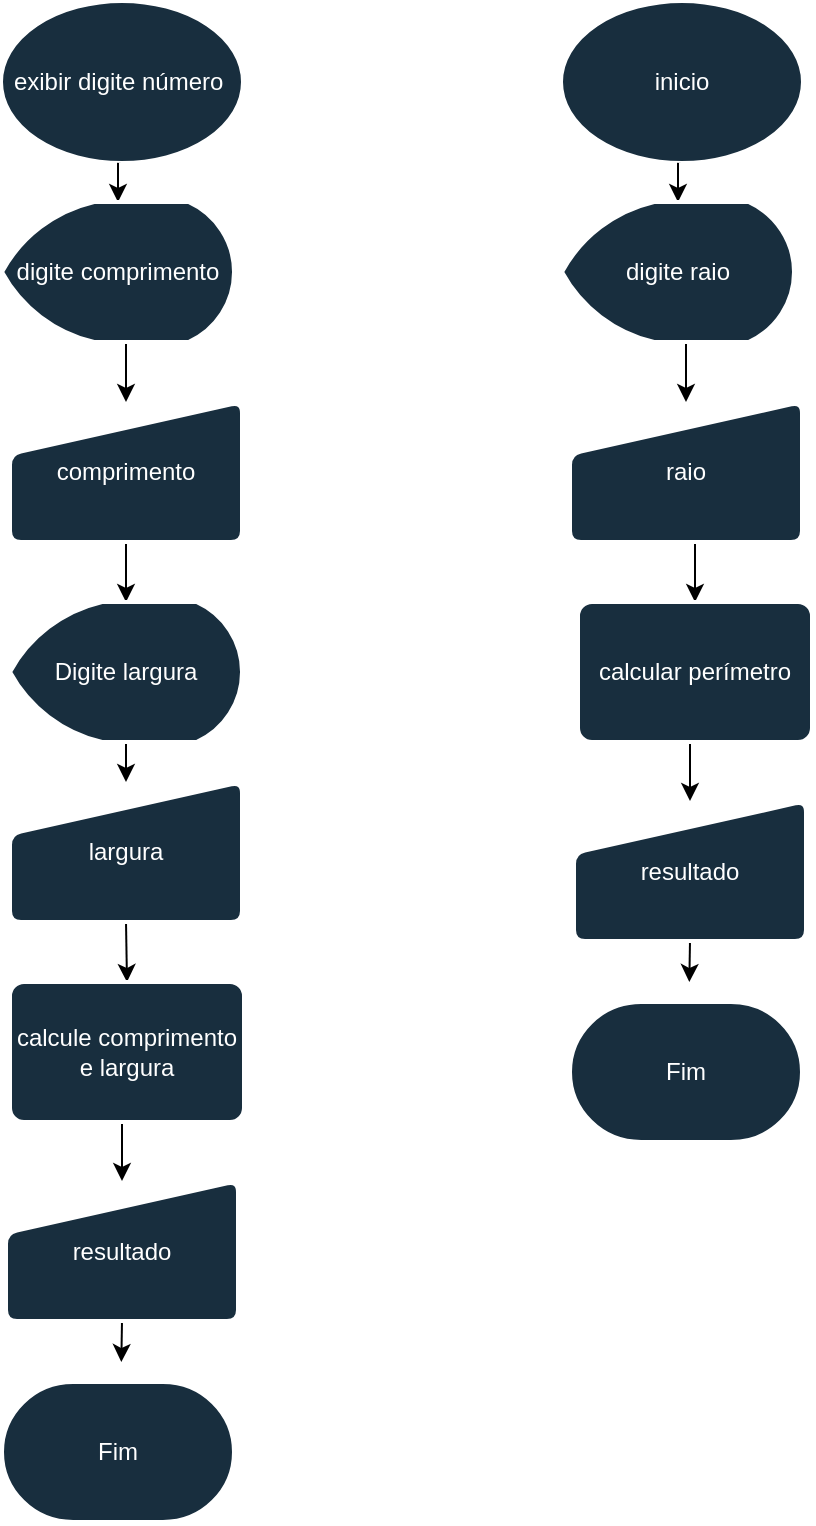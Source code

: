 <mxfile version="21.1.4" type="github">
  <diagram name="Página-1" id="XNRzsAeIM8oSN_OPEkbb">
    <mxGraphModel dx="749" dy="1738" grid="1" gridSize="10" guides="1" tooltips="1" connect="1" arrows="1" fold="1" page="1" pageScale="1" pageWidth="827" pageHeight="1169" math="0" shadow="0">
      <root>
        <mxCell id="0" />
        <mxCell id="1" parent="0" />
        <mxCell id="68VFDgYFqOLq_-w1nD9p-50" style="edgeStyle=orthogonalEdgeStyle;rounded=0;orthogonalLoop=1;jettySize=auto;html=1;exitX=0.5;exitY=1;exitDx=0;exitDy=0;entryX=0.5;entryY=0;entryDx=0;entryDy=0;entryPerimeter=0;" edge="1" parent="1" source="vs9Lxk-kmgWGQHqngDHr-1" target="vs9Lxk-kmgWGQHqngDHr-3">
          <mxGeometry relative="1" as="geometry" />
        </mxCell>
        <mxCell id="vs9Lxk-kmgWGQHqngDHr-1" value="exibir digite número&amp;nbsp;" style="ellipse;whiteSpace=wrap;html=1;labelBackgroundColor=none;fillColor=#182E3E;strokeColor=#FFFFFF;fontColor=#FFFFFF;" parent="1" vertex="1">
          <mxGeometry x="90" y="-40" width="120" height="80" as="geometry" />
        </mxCell>
        <mxCell id="vs9Lxk-kmgWGQHqngDHr-2" value="Fim" style="strokeWidth=2;html=1;shape=mxgraph.flowchart.terminator;whiteSpace=wrap;labelBackgroundColor=none;fillColor=#182E3E;strokeColor=#FFFFFF;fontColor=#FFFFFF;" parent="1" vertex="1">
          <mxGeometry x="90" y="650" width="116" height="70" as="geometry" />
        </mxCell>
        <mxCell id="68VFDgYFqOLq_-w1nD9p-9" style="edgeStyle=orthogonalEdgeStyle;rounded=0;orthogonalLoop=1;jettySize=auto;html=1;exitX=0.5;exitY=1;exitDx=0;exitDy=0;exitPerimeter=0;entryX=0.5;entryY=0;entryDx=0;entryDy=0;" edge="1" parent="1" source="vs9Lxk-kmgWGQHqngDHr-3" target="vs9Lxk-kmgWGQHqngDHr-5">
          <mxGeometry relative="1" as="geometry" />
        </mxCell>
        <mxCell id="vs9Lxk-kmgWGQHqngDHr-3" value="digite comprimento" style="strokeWidth=2;html=1;shape=mxgraph.flowchart.display;whiteSpace=wrap;labelBackgroundColor=none;fillColor=#182E3E;strokeColor=#FFFFFF;fontColor=#FFFFFF;" parent="1" vertex="1">
          <mxGeometry x="90" y="60" width="116" height="70" as="geometry" />
        </mxCell>
        <mxCell id="68VFDgYFqOLq_-w1nD9p-51" style="edgeStyle=orthogonalEdgeStyle;rounded=0;orthogonalLoop=1;jettySize=auto;html=1;exitX=0.5;exitY=1;exitDx=0;exitDy=0;entryX=0.5;entryY=0;entryDx=0;entryDy=0;entryPerimeter=0;" edge="1" parent="1" source="vs9Lxk-kmgWGQHqngDHr-5" target="vs9Lxk-kmgWGQHqngDHr-9">
          <mxGeometry relative="1" as="geometry" />
        </mxCell>
        <mxCell id="vs9Lxk-kmgWGQHqngDHr-5" value="comprimento" style="html=1;strokeWidth=2;shape=manualInput;whiteSpace=wrap;rounded=1;size=26;arcSize=11;labelBackgroundColor=none;fillColor=#182E3E;strokeColor=#FFFFFF;fontColor=#FFFFFF;" parent="1" vertex="1">
          <mxGeometry x="94" y="160" width="116" height="70" as="geometry" />
        </mxCell>
        <mxCell id="68VFDgYFqOLq_-w1nD9p-52" style="edgeStyle=orthogonalEdgeStyle;rounded=0;orthogonalLoop=1;jettySize=auto;html=1;exitX=0.5;exitY=1;exitDx=0;exitDy=0;exitPerimeter=0;entryX=0.5;entryY=0;entryDx=0;entryDy=0;" edge="1" parent="1" source="vs9Lxk-kmgWGQHqngDHr-9" target="vs9Lxk-kmgWGQHqngDHr-11">
          <mxGeometry relative="1" as="geometry" />
        </mxCell>
        <mxCell id="vs9Lxk-kmgWGQHqngDHr-9" value="Digite largura" style="strokeWidth=2;html=1;shape=mxgraph.flowchart.display;whiteSpace=wrap;labelBackgroundColor=none;fillColor=#182E3E;strokeColor=#FFFFFF;fontColor=#FFFFFF;" parent="1" vertex="1">
          <mxGeometry x="94" y="260" width="116" height="70" as="geometry" />
        </mxCell>
        <mxCell id="68VFDgYFqOLq_-w1nD9p-53" style="edgeStyle=orthogonalEdgeStyle;rounded=0;orthogonalLoop=1;jettySize=auto;html=1;exitX=0.5;exitY=1;exitDx=0;exitDy=0;entryX=0.5;entryY=0;entryDx=0;entryDy=0;" edge="1" parent="1" source="vs9Lxk-kmgWGQHqngDHr-11" target="vs9Lxk-kmgWGQHqngDHr-14">
          <mxGeometry relative="1" as="geometry" />
        </mxCell>
        <mxCell id="vs9Lxk-kmgWGQHqngDHr-11" value="largura" style="html=1;strokeWidth=2;shape=manualInput;whiteSpace=wrap;rounded=1;size=26;arcSize=11;labelBackgroundColor=none;fillColor=#182E3E;strokeColor=#FFFFFF;fontColor=#FFFFFF;" parent="1" vertex="1">
          <mxGeometry x="94" y="350" width="116" height="70" as="geometry" />
        </mxCell>
        <mxCell id="68VFDgYFqOLq_-w1nD9p-55" style="edgeStyle=orthogonalEdgeStyle;rounded=0;orthogonalLoop=1;jettySize=auto;html=1;exitX=0.5;exitY=1;exitDx=0;exitDy=0;entryX=0.5;entryY=0;entryDx=0;entryDy=0;" edge="1" parent="1" source="vs9Lxk-kmgWGQHqngDHr-14" target="68VFDgYFqOLq_-w1nD9p-49">
          <mxGeometry relative="1" as="geometry" />
        </mxCell>
        <mxCell id="vs9Lxk-kmgWGQHqngDHr-14" value="calcule comprimento e largura" style="rounded=1;whiteSpace=wrap;html=1;absoluteArcSize=1;arcSize=14;strokeWidth=2;labelBackgroundColor=none;fillColor=#182E3E;strokeColor=#FFFFFF;fontColor=#FFFFFF;" parent="1" vertex="1">
          <mxGeometry x="94" y="450" width="117" height="70" as="geometry" />
        </mxCell>
        <mxCell id="68VFDgYFqOLq_-w1nD9p-56" style="edgeStyle=orthogonalEdgeStyle;rounded=0;orthogonalLoop=1;jettySize=auto;html=1;exitX=0.5;exitY=1;exitDx=0;exitDy=0;" edge="1" parent="1" source="68VFDgYFqOLq_-w1nD9p-49">
          <mxGeometry relative="1" as="geometry">
            <mxPoint x="149.667" y="640" as="targetPoint" />
          </mxGeometry>
        </mxCell>
        <mxCell id="68VFDgYFqOLq_-w1nD9p-49" value="resultado" style="html=1;strokeWidth=2;shape=manualInput;whiteSpace=wrap;rounded=1;size=26;arcSize=11;labelBackgroundColor=none;fillColor=#182E3E;strokeColor=#FFFFFF;fontColor=#FFFFFF;" vertex="1" parent="1">
          <mxGeometry x="92" y="549.5" width="116" height="70" as="geometry" />
        </mxCell>
        <mxCell id="68VFDgYFqOLq_-w1nD9p-57" style="edgeStyle=orthogonalEdgeStyle;rounded=0;orthogonalLoop=1;jettySize=auto;html=1;exitX=0.5;exitY=1;exitDx=0;exitDy=0;entryX=0.5;entryY=0;entryDx=0;entryDy=0;entryPerimeter=0;" edge="1" parent="1" source="68VFDgYFqOLq_-w1nD9p-58" target="68VFDgYFqOLq_-w1nD9p-61">
          <mxGeometry relative="1" as="geometry" />
        </mxCell>
        <mxCell id="68VFDgYFqOLq_-w1nD9p-58" value="inicio" style="ellipse;whiteSpace=wrap;html=1;labelBackgroundColor=none;fillColor=#182E3E;strokeColor=#FFFFFF;fontColor=#FFFFFF;" vertex="1" parent="1">
          <mxGeometry x="370" y="-40" width="120" height="80" as="geometry" />
        </mxCell>
        <mxCell id="68VFDgYFqOLq_-w1nD9p-59" value="Fim" style="strokeWidth=2;html=1;shape=mxgraph.flowchart.terminator;whiteSpace=wrap;labelBackgroundColor=none;fillColor=#182E3E;strokeColor=#FFFFFF;fontColor=#FFFFFF;" vertex="1" parent="1">
          <mxGeometry x="374" y="460" width="116" height="70" as="geometry" />
        </mxCell>
        <mxCell id="68VFDgYFqOLq_-w1nD9p-60" style="edgeStyle=orthogonalEdgeStyle;rounded=0;orthogonalLoop=1;jettySize=auto;html=1;exitX=0.5;exitY=1;exitDx=0;exitDy=0;exitPerimeter=0;entryX=0.5;entryY=0;entryDx=0;entryDy=0;" edge="1" parent="1" source="68VFDgYFqOLq_-w1nD9p-61" target="68VFDgYFqOLq_-w1nD9p-63">
          <mxGeometry relative="1" as="geometry" />
        </mxCell>
        <mxCell id="68VFDgYFqOLq_-w1nD9p-61" value="digite raio" style="strokeWidth=2;html=1;shape=mxgraph.flowchart.display;whiteSpace=wrap;labelBackgroundColor=none;fillColor=#182E3E;strokeColor=#FFFFFF;fontColor=#FFFFFF;" vertex="1" parent="1">
          <mxGeometry x="370" y="60" width="116" height="70" as="geometry" />
        </mxCell>
        <mxCell id="68VFDgYFqOLq_-w1nD9p-72" style="edgeStyle=orthogonalEdgeStyle;rounded=0;orthogonalLoop=1;jettySize=auto;html=1;exitX=0.5;exitY=1;exitDx=0;exitDy=0;entryX=0.5;entryY=0;entryDx=0;entryDy=0;" edge="1" parent="1" source="68VFDgYFqOLq_-w1nD9p-63" target="68VFDgYFqOLq_-w1nD9p-69">
          <mxGeometry relative="1" as="geometry" />
        </mxCell>
        <mxCell id="68VFDgYFqOLq_-w1nD9p-63" value="raio" style="html=1;strokeWidth=2;shape=manualInput;whiteSpace=wrap;rounded=1;size=26;arcSize=11;labelBackgroundColor=none;fillColor=#182E3E;strokeColor=#FFFFFF;fontColor=#FFFFFF;" vertex="1" parent="1">
          <mxGeometry x="374" y="160" width="116" height="70" as="geometry" />
        </mxCell>
        <mxCell id="68VFDgYFqOLq_-w1nD9p-68" style="edgeStyle=orthogonalEdgeStyle;rounded=0;orthogonalLoop=1;jettySize=auto;html=1;exitX=0.5;exitY=1;exitDx=0;exitDy=0;entryX=0.5;entryY=0;entryDx=0;entryDy=0;" edge="1" parent="1" source="68VFDgYFqOLq_-w1nD9p-69" target="68VFDgYFqOLq_-w1nD9p-71">
          <mxGeometry relative="1" as="geometry" />
        </mxCell>
        <mxCell id="68VFDgYFqOLq_-w1nD9p-69" value="calcular perímetro" style="rounded=1;whiteSpace=wrap;html=1;absoluteArcSize=1;arcSize=14;strokeWidth=2;labelBackgroundColor=none;fillColor=#182E3E;strokeColor=#FFFFFF;fontColor=#FFFFFF;" vertex="1" parent="1">
          <mxGeometry x="378" y="260" width="117" height="70" as="geometry" />
        </mxCell>
        <mxCell id="68VFDgYFqOLq_-w1nD9p-70" style="edgeStyle=orthogonalEdgeStyle;rounded=0;orthogonalLoop=1;jettySize=auto;html=1;exitX=0.5;exitY=1;exitDx=0;exitDy=0;" edge="1" parent="1" source="68VFDgYFqOLq_-w1nD9p-71">
          <mxGeometry relative="1" as="geometry">
            <mxPoint x="433.667" y="450" as="targetPoint" />
          </mxGeometry>
        </mxCell>
        <mxCell id="68VFDgYFqOLq_-w1nD9p-71" value="resultado" style="html=1;strokeWidth=2;shape=manualInput;whiteSpace=wrap;rounded=1;size=26;arcSize=11;labelBackgroundColor=none;fillColor=#182E3E;strokeColor=#FFFFFF;fontColor=#FFFFFF;" vertex="1" parent="1">
          <mxGeometry x="376" y="359.5" width="116" height="70" as="geometry" />
        </mxCell>
      </root>
    </mxGraphModel>
  </diagram>
</mxfile>
